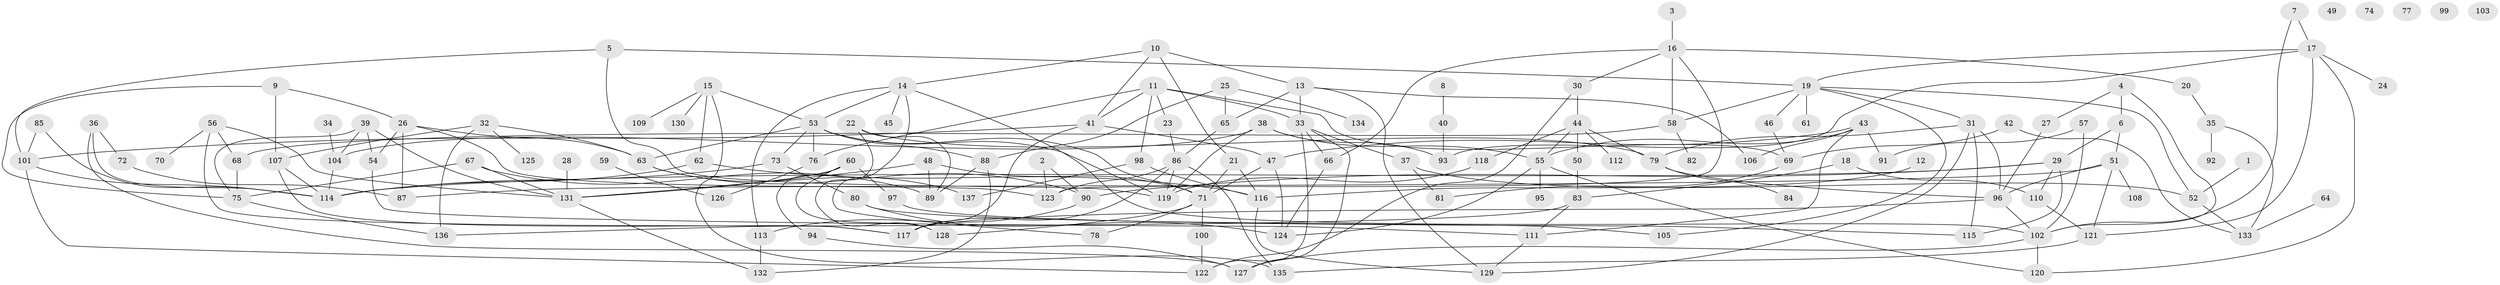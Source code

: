// Generated by graph-tools (version 1.1) at 2025/00/03/09/25 03:00:43]
// undirected, 137 vertices, 218 edges
graph export_dot {
graph [start="1"]
  node [color=gray90,style=filled];
  1;
  2;
  3;
  4;
  5;
  6;
  7;
  8;
  9;
  10;
  11;
  12;
  13;
  14;
  15;
  16;
  17;
  18;
  19;
  20;
  21;
  22;
  23;
  24;
  25;
  26;
  27;
  28;
  29;
  30;
  31;
  32;
  33;
  34;
  35;
  36;
  37;
  38;
  39;
  40;
  41;
  42;
  43;
  44;
  45;
  46;
  47;
  48;
  49;
  50;
  51;
  52;
  53;
  54;
  55;
  56;
  57;
  58;
  59;
  60;
  61;
  62;
  63;
  64;
  65;
  66;
  67;
  68;
  69;
  70;
  71;
  72;
  73;
  74;
  75;
  76;
  77;
  78;
  79;
  80;
  81;
  82;
  83;
  84;
  85;
  86;
  87;
  88;
  89;
  90;
  91;
  92;
  93;
  94;
  95;
  96;
  97;
  98;
  99;
  100;
  101;
  102;
  103;
  104;
  105;
  106;
  107;
  108;
  109;
  110;
  111;
  112;
  113;
  114;
  115;
  116;
  117;
  118;
  119;
  120;
  121;
  122;
  123;
  124;
  125;
  126;
  127;
  128;
  129;
  130;
  131;
  132;
  133;
  134;
  135;
  136;
  137;
  1 -- 52;
  2 -- 90;
  2 -- 123;
  3 -- 16;
  4 -- 6;
  4 -- 27;
  4 -- 102;
  5 -- 19;
  5 -- 101;
  5 -- 119;
  6 -- 29;
  6 -- 51;
  7 -- 17;
  7 -- 102;
  8 -- 40;
  9 -- 26;
  9 -- 75;
  9 -- 107;
  10 -- 13;
  10 -- 14;
  10 -- 21;
  10 -- 41;
  11 -- 23;
  11 -- 33;
  11 -- 41;
  11 -- 69;
  11 -- 76;
  11 -- 98;
  12 -- 116;
  13 -- 33;
  13 -- 65;
  13 -- 106;
  13 -- 129;
  14 -- 45;
  14 -- 53;
  14 -- 78;
  14 -- 102;
  14 -- 113;
  15 -- 53;
  15 -- 62;
  15 -- 109;
  15 -- 130;
  15 -- 135;
  16 -- 20;
  16 -- 30;
  16 -- 58;
  16 -- 66;
  16 -- 123;
  17 -- 19;
  17 -- 24;
  17 -- 93;
  17 -- 120;
  17 -- 121;
  18 -- 83;
  18 -- 110;
  19 -- 31;
  19 -- 46;
  19 -- 52;
  19 -- 58;
  19 -- 61;
  19 -- 105;
  20 -- 35;
  21 -- 71;
  21 -- 116;
  22 -- 79;
  22 -- 89;
  22 -- 128;
  23 -- 86;
  25 -- 65;
  25 -- 88;
  25 -- 134;
  26 -- 54;
  26 -- 63;
  26 -- 87;
  26 -- 123;
  27 -- 96;
  28 -- 131;
  29 -- 90;
  29 -- 110;
  29 -- 114;
  29 -- 115;
  30 -- 44;
  30 -- 122;
  31 -- 79;
  31 -- 96;
  31 -- 115;
  31 -- 129;
  32 -- 63;
  32 -- 107;
  32 -- 125;
  32 -- 136;
  33 -- 37;
  33 -- 66;
  33 -- 122;
  33 -- 127;
  34 -- 104;
  35 -- 92;
  35 -- 133;
  36 -- 72;
  36 -- 114;
  36 -- 127;
  37 -- 52;
  37 -- 81;
  38 -- 55;
  38 -- 93;
  38 -- 104;
  38 -- 119;
  39 -- 54;
  39 -- 75;
  39 -- 104;
  39 -- 131;
  40 -- 93;
  41 -- 47;
  41 -- 101;
  41 -- 117;
  42 -- 69;
  42 -- 133;
  43 -- 47;
  43 -- 55;
  43 -- 91;
  43 -- 106;
  43 -- 111;
  44 -- 50;
  44 -- 55;
  44 -- 79;
  44 -- 112;
  44 -- 118;
  46 -- 69;
  47 -- 71;
  47 -- 124;
  48 -- 71;
  48 -- 89;
  48 -- 131;
  50 -- 83;
  51 -- 87;
  51 -- 96;
  51 -- 108;
  51 -- 121;
  52 -- 133;
  53 -- 63;
  53 -- 71;
  53 -- 73;
  53 -- 76;
  53 -- 88;
  53 -- 119;
  54 -- 111;
  55 -- 95;
  55 -- 120;
  55 -- 124;
  56 -- 68;
  56 -- 70;
  56 -- 117;
  56 -- 131;
  57 -- 91;
  57 -- 102;
  58 -- 68;
  58 -- 82;
  59 -- 126;
  60 -- 94;
  60 -- 97;
  60 -- 128;
  60 -- 131;
  62 -- 114;
  62 -- 116;
  63 -- 90;
  63 -- 137;
  64 -- 133;
  65 -- 86;
  66 -- 124;
  67 -- 75;
  67 -- 89;
  67 -- 131;
  68 -- 75;
  69 -- 81;
  71 -- 78;
  71 -- 100;
  71 -- 128;
  72 -- 87;
  73 -- 80;
  73 -- 114;
  75 -- 136;
  76 -- 126;
  79 -- 84;
  79 -- 96;
  80 -- 105;
  80 -- 124;
  83 -- 111;
  83 -- 136;
  85 -- 101;
  85 -- 114;
  86 -- 117;
  86 -- 119;
  86 -- 123;
  86 -- 135;
  88 -- 89;
  88 -- 132;
  90 -- 113;
  94 -- 127;
  96 -- 102;
  96 -- 117;
  97 -- 115;
  98 -- 116;
  98 -- 137;
  100 -- 122;
  101 -- 114;
  101 -- 122;
  102 -- 120;
  102 -- 127;
  104 -- 114;
  107 -- 114;
  107 -- 117;
  110 -- 121;
  111 -- 129;
  113 -- 132;
  116 -- 129;
  118 -- 119;
  121 -- 135;
  131 -- 132;
}
